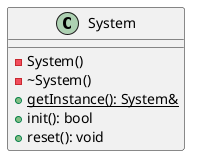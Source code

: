 @startuml
class System
{
    - System()
    - ~System()
    + {static} getInstance(): System&
    + init(): bool
    + reset(): void 
}
@enduml